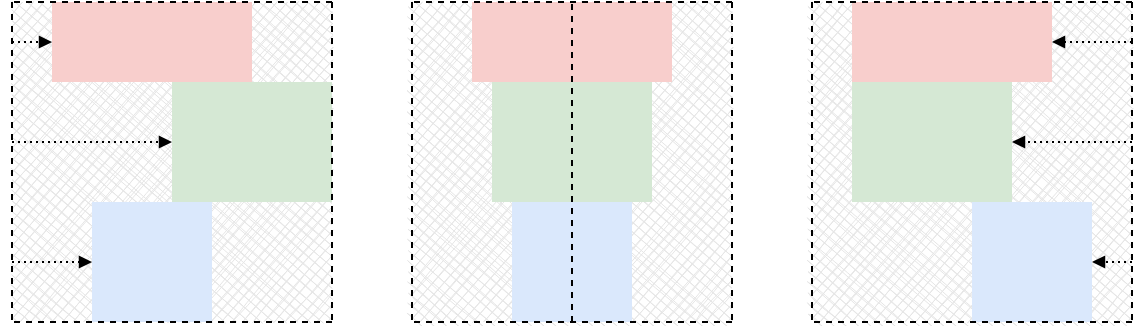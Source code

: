<mxfile>
    <diagram id="cD52tqRjU22jmfu8s6Lm" name="Page-1">
        <mxGraphModel dx="1840" dy="525" grid="1" gridSize="10" guides="1" tooltips="1" connect="1" arrows="1" fold="1" page="1" pageScale="1" pageWidth="850" pageHeight="1100" math="0" shadow="0">
            <root>
                <mxCell id="0"/>
                <mxCell id="1" parent="0"/>
                <mxCell id="166" value="" style="rounded=0;whiteSpace=wrap;html=1;strokeColor=none;sketch=1;fillStyle=cross-hatch;fillColor=#E6E6E6;strokeWidth=1;rotation=90;" parent="1" vertex="1">
                    <mxGeometry x="400" width="160" height="160" as="geometry"/>
                </mxCell>
                <mxCell id="167" value="" style="endArrow=none;html=1;dashed=1;" parent="1" edge="1">
                    <mxGeometry width="50" height="50" relative="1" as="geometry">
                        <mxPoint x="560" as="sourcePoint"/>
                        <mxPoint x="560" y="160" as="targetPoint"/>
                    </mxGeometry>
                </mxCell>
                <mxCell id="169" value="" style="endArrow=none;html=1;dashed=1;" parent="1" edge="1">
                    <mxGeometry width="50" height="50" relative="1" as="geometry">
                        <mxPoint x="400" as="sourcePoint"/>
                        <mxPoint x="400" y="160" as="targetPoint"/>
                    </mxGeometry>
                </mxCell>
                <mxCell id="179" value="" style="rounded=0;whiteSpace=wrap;html=1;strokeColor=none;fillColor=#f8cecc;perimeterSpacing=0;rotation=90;" parent="1" vertex="1">
                    <mxGeometry x="450" y="-30" width="40" height="100" as="geometry"/>
                </mxCell>
                <mxCell id="184" value="" style="endArrow=block;dashed=1;html=1;fontFamily=Lucida Console;dashPattern=1 2;entryX=0.5;entryY=0;entryDx=0;entryDy=0;endFill=1;endSize=4;" parent="1" target="179" edge="1">
                    <mxGeometry width="50" height="50" relative="1" as="geometry">
                        <mxPoint x="560" y="20" as="sourcePoint"/>
                        <mxPoint x="560" y="120" as="targetPoint"/>
                    </mxGeometry>
                </mxCell>
                <mxCell id="193" value="" style="rounded=0;whiteSpace=wrap;html=1;strokeColor=none;fillColor=#d5e8d4;perimeterSpacing=0;rotation=90;" parent="1" vertex="1">
                    <mxGeometry x="430" y="30" width="60" height="80" as="geometry"/>
                </mxCell>
                <mxCell id="194" value="" style="rounded=0;whiteSpace=wrap;html=1;strokeColor=none;fillColor=#dae8fc;perimeterSpacing=0;rotation=90;" parent="1" vertex="1">
                    <mxGeometry x="480" y="100" width="60" height="60" as="geometry"/>
                </mxCell>
                <mxCell id="189" value="" style="endArrow=none;html=1;dashed=1;" parent="1" edge="1">
                    <mxGeometry width="50" height="50" relative="1" as="geometry">
                        <mxPoint x="560" y="160" as="sourcePoint"/>
                        <mxPoint x="400" y="160" as="targetPoint"/>
                    </mxGeometry>
                </mxCell>
                <mxCell id="195" value="" style="endArrow=block;dashed=1;html=1;fontFamily=Lucida Console;dashPattern=1 2;entryX=0.5;entryY=0;entryDx=0;entryDy=0;endFill=1;endSize=4;" parent="1" edge="1">
                    <mxGeometry width="50" height="50" relative="1" as="geometry">
                        <mxPoint x="560" y="70" as="sourcePoint"/>
                        <mxPoint x="500" y="70" as="targetPoint"/>
                    </mxGeometry>
                </mxCell>
                <mxCell id="196" value="" style="endArrow=block;dashed=1;html=1;fontFamily=Lucida Console;dashPattern=1 2;entryX=0.5;entryY=0;entryDx=0;entryDy=0;endFill=1;endSize=4;" parent="1" edge="1">
                    <mxGeometry width="50" height="50" relative="1" as="geometry">
                        <mxPoint x="560" y="130" as="sourcePoint"/>
                        <mxPoint x="540" y="130" as="targetPoint"/>
                    </mxGeometry>
                </mxCell>
                <mxCell id="168" value="" style="endArrow=none;html=1;dashed=1;" parent="1" edge="1">
                    <mxGeometry width="50" height="50" relative="1" as="geometry">
                        <mxPoint x="560" as="sourcePoint"/>
                        <mxPoint x="400" as="targetPoint"/>
                    </mxGeometry>
                </mxCell>
                <mxCell id="208" value="" style="rounded=0;whiteSpace=wrap;html=1;strokeColor=none;sketch=1;fillStyle=cross-hatch;fillColor=#E6E6E6;strokeWidth=1;rotation=90;" parent="1" vertex="1">
                    <mxGeometry width="160" height="160" as="geometry"/>
                </mxCell>
                <mxCell id="211" value="" style="rounded=0;whiteSpace=wrap;html=1;strokeColor=none;fillColor=#f8cecc;perimeterSpacing=0;rotation=90;" parent="1" vertex="1">
                    <mxGeometry x="50" y="-30" width="40" height="100" as="geometry"/>
                </mxCell>
                <mxCell id="212" value="" style="endArrow=block;dashed=1;html=1;fontFamily=Lucida Console;dashPattern=1 2;endFill=1;endSize=4;" parent="1" edge="1">
                    <mxGeometry width="50" height="50" relative="1" as="geometry">
                        <mxPoint y="20" as="sourcePoint"/>
                        <mxPoint x="20" y="20" as="targetPoint"/>
                    </mxGeometry>
                </mxCell>
                <mxCell id="214" value="" style="rounded=0;whiteSpace=wrap;html=1;strokeColor=none;fillColor=#d5e8d4;perimeterSpacing=0;rotation=90;" parent="1" vertex="1">
                    <mxGeometry x="90" y="30" width="60" height="80" as="geometry"/>
                </mxCell>
                <mxCell id="215" value="" style="rounded=0;whiteSpace=wrap;html=1;strokeColor=none;fillColor=#dae8fc;perimeterSpacing=0;rotation=90;" parent="1" vertex="1">
                    <mxGeometry x="40" y="100" width="60" height="60" as="geometry"/>
                </mxCell>
                <mxCell id="217" value="" style="endArrow=block;dashed=1;html=1;fontFamily=Lucida Console;dashPattern=1 2;entryX=0.5;entryY=1;entryDx=0;entryDy=0;endFill=1;endSize=4;" parent="1" target="214" edge="1">
                    <mxGeometry width="50" height="50" relative="1" as="geometry">
                        <mxPoint y="70" as="sourcePoint"/>
                        <mxPoint x="100" y="70" as="targetPoint"/>
                    </mxGeometry>
                </mxCell>
                <mxCell id="218" value="" style="endArrow=block;dashed=1;html=1;fontFamily=Lucida Console;dashPattern=1 2;endFill=1;endSize=4;" parent="1" edge="1">
                    <mxGeometry width="50" height="50" relative="1" as="geometry">
                        <mxPoint y="130" as="sourcePoint"/>
                        <mxPoint x="40" y="130" as="targetPoint"/>
                    </mxGeometry>
                </mxCell>
                <mxCell id="230" value="" style="endArrow=none;html=1;dashed=1;" parent="1" edge="1">
                    <mxGeometry width="50" height="50" relative="1" as="geometry">
                        <mxPoint x="160" as="sourcePoint"/>
                        <mxPoint x="160" y="160" as="targetPoint"/>
                    </mxGeometry>
                </mxCell>
                <mxCell id="231" value="" style="endArrow=none;html=1;dashed=1;" parent="1" edge="1">
                    <mxGeometry width="50" height="50" relative="1" as="geometry">
                        <mxPoint as="sourcePoint"/>
                        <mxPoint y="160" as="targetPoint"/>
                    </mxGeometry>
                </mxCell>
                <mxCell id="232" value="" style="endArrow=none;html=1;dashed=1;" parent="1" edge="1">
                    <mxGeometry width="50" height="50" relative="1" as="geometry">
                        <mxPoint x="160" y="160" as="sourcePoint"/>
                        <mxPoint y="160" as="targetPoint"/>
                    </mxGeometry>
                </mxCell>
                <mxCell id="233" value="" style="endArrow=none;html=1;dashed=1;" parent="1" edge="1">
                    <mxGeometry width="50" height="50" relative="1" as="geometry">
                        <mxPoint x="160" as="sourcePoint"/>
                        <mxPoint as="targetPoint"/>
                    </mxGeometry>
                </mxCell>
                <mxCell id="197" value="" style="rounded=0;whiteSpace=wrap;html=1;strokeColor=none;sketch=1;fillStyle=cross-hatch;fillColor=#E6E6E6;strokeWidth=1;rotation=90;" parent="1" vertex="1">
                    <mxGeometry x="200" width="160" height="160" as="geometry"/>
                </mxCell>
                <mxCell id="200" value="" style="rounded=0;whiteSpace=wrap;html=1;strokeColor=none;fillColor=#f8cecc;perimeterSpacing=0;rotation=90;" parent="1" vertex="1">
                    <mxGeometry x="260" y="-30" width="40" height="100" as="geometry"/>
                </mxCell>
                <mxCell id="203" value="" style="rounded=0;whiteSpace=wrap;html=1;strokeColor=none;fillColor=#d5e8d4;perimeterSpacing=0;rotation=90;" parent="1" vertex="1">
                    <mxGeometry x="250" y="30" width="60" height="80" as="geometry"/>
                </mxCell>
                <mxCell id="204" value="" style="rounded=0;whiteSpace=wrap;html=1;strokeColor=none;fillColor=#dae8fc;perimeterSpacing=0;rotation=90;" parent="1" vertex="1">
                    <mxGeometry x="250" y="100" width="60" height="60" as="geometry"/>
                </mxCell>
                <mxCell id="221" value="" style="endArrow=none;dashed=1;html=1;entryX=1;entryY=0.5;entryDx=0;entryDy=0;" parent="1" edge="1">
                    <mxGeometry width="50" height="50" relative="1" as="geometry">
                        <mxPoint x="280" y="1" as="sourcePoint"/>
                        <mxPoint x="280" y="160" as="targetPoint"/>
                    </mxGeometry>
                </mxCell>
                <mxCell id="226" value="" style="endArrow=none;html=1;dashed=1;" parent="1" edge="1">
                    <mxGeometry width="50" height="50" relative="1" as="geometry">
                        <mxPoint x="360" as="sourcePoint"/>
                        <mxPoint x="360" y="160" as="targetPoint"/>
                    </mxGeometry>
                </mxCell>
                <mxCell id="227" value="" style="endArrow=none;html=1;dashed=1;" parent="1" edge="1">
                    <mxGeometry width="50" height="50" relative="1" as="geometry">
                        <mxPoint x="200" as="sourcePoint"/>
                        <mxPoint x="200" y="160" as="targetPoint"/>
                    </mxGeometry>
                </mxCell>
                <mxCell id="228" value="" style="endArrow=none;html=1;dashed=1;" parent="1" edge="1">
                    <mxGeometry width="50" height="50" relative="1" as="geometry">
                        <mxPoint x="360" y="160" as="sourcePoint"/>
                        <mxPoint x="200" y="160" as="targetPoint"/>
                    </mxGeometry>
                </mxCell>
                <mxCell id="229" value="" style="endArrow=none;html=1;dashed=1;" parent="1" edge="1">
                    <mxGeometry width="50" height="50" relative="1" as="geometry">
                        <mxPoint x="360" as="sourcePoint"/>
                        <mxPoint x="200" as="targetPoint"/>
                    </mxGeometry>
                </mxCell>
            </root>
        </mxGraphModel>
    </diagram>
</mxfile>